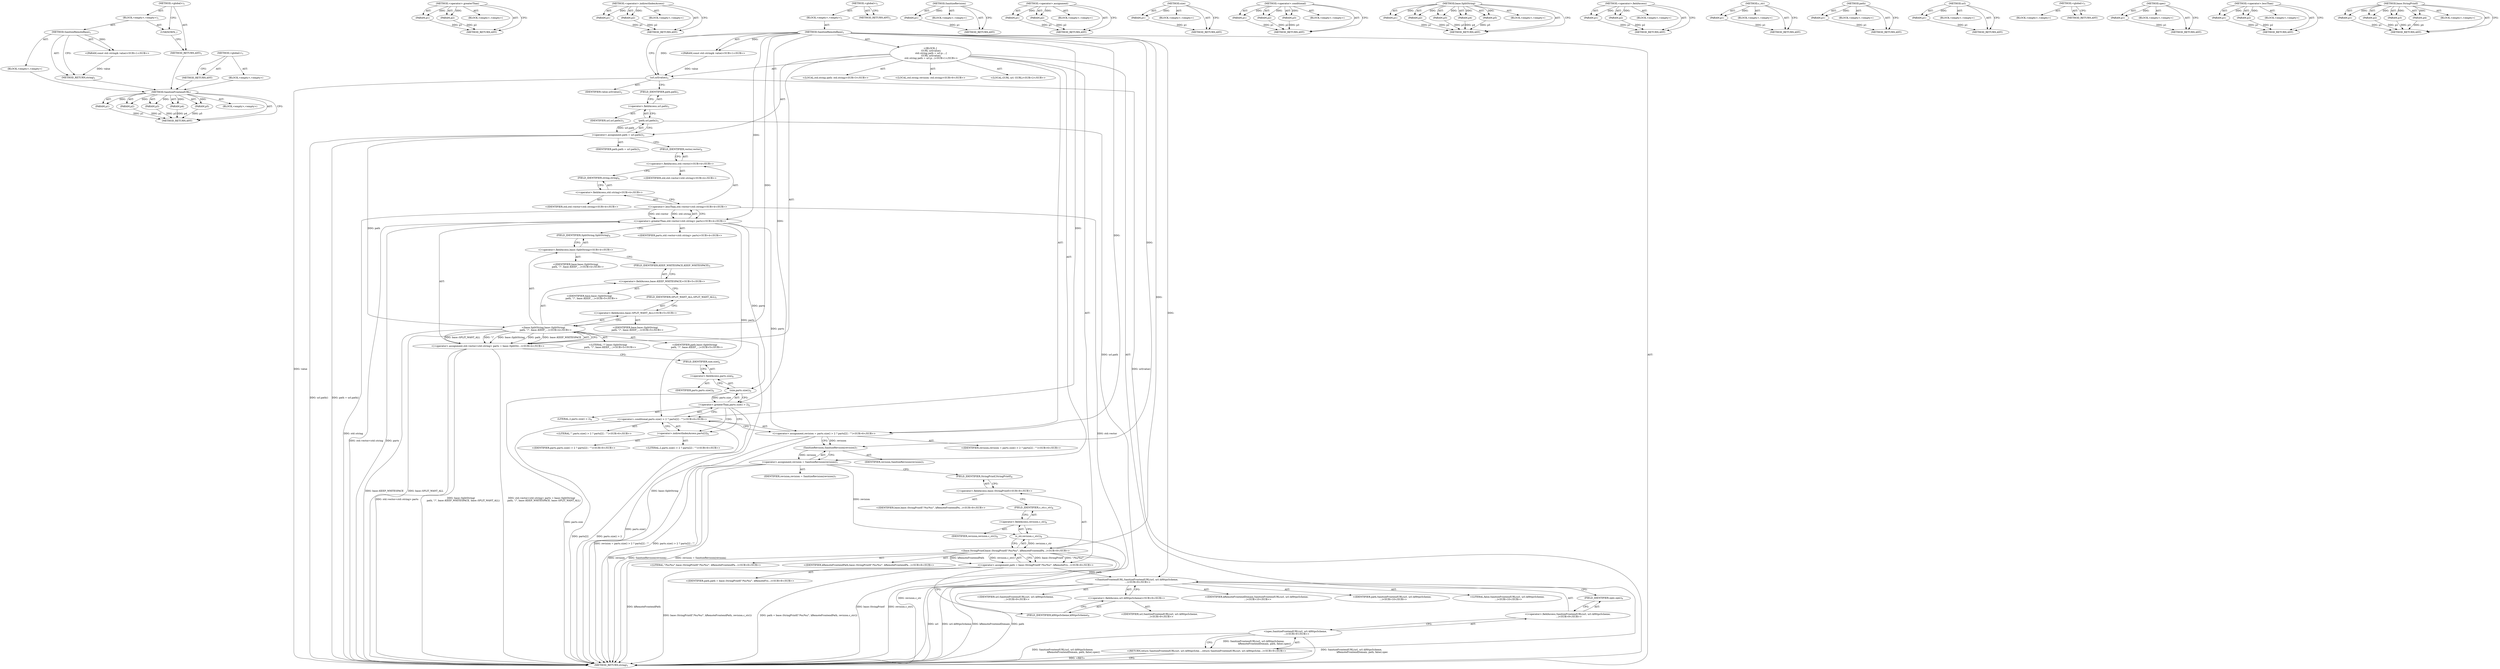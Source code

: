 digraph "&lt;global&gt;" {
vulnerable_186 [label=<(METHOD,SanitizeFrontendURL)>];
vulnerable_187 [label=<(PARAM,p1)>];
vulnerable_188 [label=<(PARAM,p2)>];
vulnerable_189 [label=<(PARAM,p3)>];
vulnerable_190 [label=<(PARAM,p4)>];
vulnerable_191 [label=<(PARAM,p5)>];
vulnerable_192 [label=<(BLOCK,&lt;empty&gt;,&lt;empty&gt;)>];
vulnerable_193 [label=<(METHOD_RETURN,ANY)>];
vulnerable_134 [label=<(METHOD,&lt;operator&gt;.greaterThan)>];
vulnerable_135 [label=<(PARAM,p1)>];
vulnerable_136 [label=<(PARAM,p2)>];
vulnerable_137 [label=<(BLOCK,&lt;empty&gt;,&lt;empty&gt;)>];
vulnerable_138 [label=<(METHOD_RETURN,ANY)>];
vulnerable_162 [label=<(METHOD,&lt;operator&gt;.indirectIndexAccess)>];
vulnerable_163 [label=<(PARAM,p1)>];
vulnerable_164 [label=<(PARAM,p2)>];
vulnerable_165 [label=<(BLOCK,&lt;empty&gt;,&lt;empty&gt;)>];
vulnerable_166 [label=<(METHOD_RETURN,ANY)>];
vulnerable_6 [label=<(METHOD,&lt;global&gt;)<SUB>1</SUB>>];
vulnerable_7 [label=<(BLOCK,&lt;empty&gt;,&lt;empty&gt;)<SUB>1</SUB>>];
vulnerable_8 [label=<(METHOD,SanitizeRemoteBase)<SUB>1</SUB>>];
vulnerable_9 [label="<(PARAM,const std::string&amp; value)<SUB>1</SUB>>"];
vulnerable_10 [label="<(BLOCK,{
  GURL url(value);
  std::string path = url.p...,{
  GURL url(value);
  std::string path = url.p...)<SUB>1</SUB>>"];
vulnerable_11 [label="<(LOCAL,GURL url: GURL)<SUB>2</SUB>>"];
vulnerable_12 [label=<(url,url(value))<SUB>2</SUB>>];
vulnerable_13 [label=<(IDENTIFIER,value,url(value))<SUB>2</SUB>>];
vulnerable_14 [label="<(LOCAL,std.string path: std.string)<SUB>3</SUB>>"];
vulnerable_15 [label=<(&lt;operator&gt;.assignment,path = url.path())<SUB>3</SUB>>];
vulnerable_16 [label=<(IDENTIFIER,path,path = url.path())<SUB>3</SUB>>];
vulnerable_17 [label=<(path,url.path())<SUB>3</SUB>>];
vulnerable_18 [label=<(&lt;operator&gt;.fieldAccess,url.path)<SUB>3</SUB>>];
vulnerable_19 [label=<(IDENTIFIER,url,url.path())<SUB>3</SUB>>];
vulnerable_20 [label=<(FIELD_IDENTIFIER,path,path)<SUB>3</SUB>>];
vulnerable_21 [label="<(&lt;operator&gt;.assignment,std::vector&lt;std::string&gt; parts = base::SplitStr...)<SUB>4</SUB>>"];
vulnerable_22 [label="<(&lt;operator&gt;.greaterThan,std::vector&lt;std::string&gt; parts)<SUB>4</SUB>>"];
vulnerable_23 [label="<(&lt;operator&gt;.lessThan,std::vector&lt;std::string)<SUB>4</SUB>>"];
vulnerable_24 [label="<(&lt;operator&gt;.fieldAccess,std::vector)<SUB>4</SUB>>"];
vulnerable_25 [label="<(IDENTIFIER,std,std::vector&lt;std::string)<SUB>4</SUB>>"];
vulnerable_26 [label=<(FIELD_IDENTIFIER,vector,vector)<SUB>4</SUB>>];
vulnerable_27 [label="<(&lt;operator&gt;.fieldAccess,std::string)<SUB>4</SUB>>"];
vulnerable_28 [label="<(IDENTIFIER,std,std::vector&lt;std::string)<SUB>4</SUB>>"];
vulnerable_29 [label=<(FIELD_IDENTIFIER,string,string)<SUB>4</SUB>>];
vulnerable_30 [label="<(IDENTIFIER,parts,std::vector&lt;std::string&gt; parts)<SUB>4</SUB>>"];
vulnerable_31 [label="<(base.SplitString,base::SplitString(
      path, &quot;/&quot;, base::KEEP_...)<SUB>4</SUB>>"];
vulnerable_32 [label="<(&lt;operator&gt;.fieldAccess,base::SplitString)<SUB>4</SUB>>"];
vulnerable_33 [label="<(IDENTIFIER,base,base::SplitString(
      path, &quot;/&quot;, base::KEEP_...)<SUB>4</SUB>>"];
vulnerable_34 [label=<(FIELD_IDENTIFIER,SplitString,SplitString)<SUB>4</SUB>>];
vulnerable_35 [label="<(IDENTIFIER,path,base::SplitString(
      path, &quot;/&quot;, base::KEEP_...)<SUB>5</SUB>>"];
vulnerable_36 [label="<(LITERAL,&quot;/&quot;,base::SplitString(
      path, &quot;/&quot;, base::KEEP_...)<SUB>5</SUB>>"];
vulnerable_37 [label="<(&lt;operator&gt;.fieldAccess,base::KEEP_WHITESPACE)<SUB>5</SUB>>"];
vulnerable_38 [label="<(IDENTIFIER,base,base::SplitString(
      path, &quot;/&quot;, base::KEEP_...)<SUB>5</SUB>>"];
vulnerable_39 [label=<(FIELD_IDENTIFIER,KEEP_WHITESPACE,KEEP_WHITESPACE)<SUB>5</SUB>>];
vulnerable_40 [label="<(&lt;operator&gt;.fieldAccess,base::SPLIT_WANT_ALL)<SUB>5</SUB>>"];
vulnerable_41 [label="<(IDENTIFIER,base,base::SplitString(
      path, &quot;/&quot;, base::KEEP_...)<SUB>5</SUB>>"];
vulnerable_42 [label=<(FIELD_IDENTIFIER,SPLIT_WANT_ALL,SPLIT_WANT_ALL)<SUB>5</SUB>>];
vulnerable_43 [label="<(LOCAL,std.string revision: std.string)<SUB>6</SUB>>"];
vulnerable_44 [label="<(&lt;operator&gt;.assignment,revision = parts.size() &gt; 2 ? parts[2] : &quot;&quot;)<SUB>6</SUB>>"];
vulnerable_45 [label="<(IDENTIFIER,revision,revision = parts.size() &gt; 2 ? parts[2] : &quot;&quot;)<SUB>6</SUB>>"];
vulnerable_46 [label="<(&lt;operator&gt;.conditional,parts.size() &gt; 2 ? parts[2] : &quot;&quot;)<SUB>6</SUB>>"];
vulnerable_47 [label=<(&lt;operator&gt;.greaterThan,parts.size() &gt; 2)<SUB>6</SUB>>];
vulnerable_48 [label=<(size,parts.size())<SUB>6</SUB>>];
vulnerable_49 [label=<(&lt;operator&gt;.fieldAccess,parts.size)<SUB>6</SUB>>];
vulnerable_50 [label=<(IDENTIFIER,parts,parts.size())<SUB>6</SUB>>];
vulnerable_51 [label=<(FIELD_IDENTIFIER,size,size)<SUB>6</SUB>>];
vulnerable_52 [label=<(LITERAL,2,parts.size() &gt; 2)<SUB>6</SUB>>];
vulnerable_53 [label=<(&lt;operator&gt;.indirectIndexAccess,parts[2])<SUB>6</SUB>>];
vulnerable_54 [label="<(IDENTIFIER,parts,parts.size() &gt; 2 ? parts[2] : &quot;&quot;)<SUB>6</SUB>>"];
vulnerable_55 [label="<(LITERAL,2,parts.size() &gt; 2 ? parts[2] : &quot;&quot;)<SUB>6</SUB>>"];
vulnerable_56 [label="<(LITERAL,&quot;&quot;,parts.size() &gt; 2 ? parts[2] : &quot;&quot;)<SUB>6</SUB>>"];
vulnerable_57 [label=<(&lt;operator&gt;.assignment,revision = SanitizeRevision(revision))<SUB>7</SUB>>];
vulnerable_58 [label=<(IDENTIFIER,revision,revision = SanitizeRevision(revision))<SUB>7</SUB>>];
vulnerable_59 [label=<(SanitizeRevision,SanitizeRevision(revision))<SUB>7</SUB>>];
vulnerable_60 [label=<(IDENTIFIER,revision,SanitizeRevision(revision))<SUB>7</SUB>>];
vulnerable_61 [label="<(&lt;operator&gt;.assignment,path = base::StringPrintf(&quot;/%s/%s/&quot;, kRemoteFro...)<SUB>8</SUB>>"];
vulnerable_62 [label="<(IDENTIFIER,path,path = base::StringPrintf(&quot;/%s/%s/&quot;, kRemoteFro...)<SUB>8</SUB>>"];
vulnerable_63 [label="<(base.StringPrintf,base::StringPrintf(&quot;/%s/%s/&quot;, kRemoteFrontendPa...)<SUB>8</SUB>>"];
vulnerable_64 [label="<(&lt;operator&gt;.fieldAccess,base::StringPrintf)<SUB>8</SUB>>"];
vulnerable_65 [label="<(IDENTIFIER,base,base::StringPrintf(&quot;/%s/%s/&quot;, kRemoteFrontendPa...)<SUB>8</SUB>>"];
vulnerable_66 [label=<(FIELD_IDENTIFIER,StringPrintf,StringPrintf)<SUB>8</SUB>>];
vulnerable_67 [label="<(LITERAL,&quot;/%s/%s/&quot;,base::StringPrintf(&quot;/%s/%s/&quot;, kRemoteFrontendPa...)<SUB>8</SUB>>"];
vulnerable_68 [label="<(IDENTIFIER,kRemoteFrontendPath,base::StringPrintf(&quot;/%s/%s/&quot;, kRemoteFrontendPa...)<SUB>8</SUB>>"];
vulnerable_69 [label=<(c_str,revision.c_str())<SUB>8</SUB>>];
vulnerable_70 [label=<(&lt;operator&gt;.fieldAccess,revision.c_str)<SUB>8</SUB>>];
vulnerable_71 [label=<(IDENTIFIER,revision,revision.c_str())<SUB>8</SUB>>];
vulnerable_72 [label=<(FIELD_IDENTIFIER,c_str,c_str)<SUB>8</SUB>>];
vulnerable_73 [label="<(RETURN,return SanitizeFrontendURL(url, url::kHttpsSche...,return SanitizeFrontendURL(url, url::kHttpsSche...)<SUB>9</SUB>>"];
vulnerable_74 [label="<(spec,SanitizeFrontendURL(url, url::kHttpsScheme,
   ...)<SUB>9</SUB>>"];
vulnerable_75 [label="<(&lt;operator&gt;.fieldAccess,SanitizeFrontendURL(url, url::kHttpsScheme,
   ...)<SUB>9</SUB>>"];
vulnerable_76 [label="<(SanitizeFrontendURL,SanitizeFrontendURL(url, url::kHttpsScheme,
   ...)<SUB>9</SUB>>"];
vulnerable_77 [label="<(IDENTIFIER,url,SanitizeFrontendURL(url, url::kHttpsScheme,
   ...)<SUB>9</SUB>>"];
vulnerable_78 [label="<(&lt;operator&gt;.fieldAccess,url::kHttpsScheme)<SUB>9</SUB>>"];
vulnerable_79 [label="<(IDENTIFIER,url,SanitizeFrontendURL(url, url::kHttpsScheme,
   ...)<SUB>9</SUB>>"];
vulnerable_80 [label=<(FIELD_IDENTIFIER,kHttpsScheme,kHttpsScheme)<SUB>9</SUB>>];
vulnerable_81 [label="<(IDENTIFIER,kRemoteFrontendDomain,SanitizeFrontendURL(url, url::kHttpsScheme,
   ...)<SUB>10</SUB>>"];
vulnerable_82 [label="<(IDENTIFIER,path,SanitizeFrontendURL(url, url::kHttpsScheme,
   ...)<SUB>10</SUB>>"];
vulnerable_83 [label="<(LITERAL,false,SanitizeFrontendURL(url, url::kHttpsScheme,
   ...)<SUB>10</SUB>>"];
vulnerable_84 [label=<(FIELD_IDENTIFIER,spec,spec)<SUB>9</SUB>>];
vulnerable_85 [label=<(METHOD_RETURN,string)<SUB>1</SUB>>];
vulnerable_87 [label=<(METHOD_RETURN,ANY)<SUB>1</SUB>>];
vulnerable_167 [label=<(METHOD,SanitizeRevision)>];
vulnerable_168 [label=<(PARAM,p1)>];
vulnerable_169 [label=<(BLOCK,&lt;empty&gt;,&lt;empty&gt;)>];
vulnerable_170 [label=<(METHOD_RETURN,ANY)>];
vulnerable_120 [label=<(METHOD,&lt;operator&gt;.assignment)>];
vulnerable_121 [label=<(PARAM,p1)>];
vulnerable_122 [label=<(PARAM,p2)>];
vulnerable_123 [label=<(BLOCK,&lt;empty&gt;,&lt;empty&gt;)>];
vulnerable_124 [label=<(METHOD_RETURN,ANY)>];
vulnerable_158 [label=<(METHOD,size)>];
vulnerable_159 [label=<(PARAM,p1)>];
vulnerable_160 [label=<(BLOCK,&lt;empty&gt;,&lt;empty&gt;)>];
vulnerable_161 [label=<(METHOD_RETURN,ANY)>];
vulnerable_152 [label=<(METHOD,&lt;operator&gt;.conditional)>];
vulnerable_153 [label=<(PARAM,p1)>];
vulnerable_154 [label=<(PARAM,p2)>];
vulnerable_155 [label=<(PARAM,p3)>];
vulnerable_156 [label=<(BLOCK,&lt;empty&gt;,&lt;empty&gt;)>];
vulnerable_157 [label=<(METHOD_RETURN,ANY)>];
vulnerable_144 [label=<(METHOD,base.SplitString)>];
vulnerable_145 [label=<(PARAM,p1)>];
vulnerable_146 [label=<(PARAM,p2)>];
vulnerable_147 [label=<(PARAM,p3)>];
vulnerable_148 [label=<(PARAM,p4)>];
vulnerable_149 [label=<(PARAM,p5)>];
vulnerable_150 [label=<(BLOCK,&lt;empty&gt;,&lt;empty&gt;)>];
vulnerable_151 [label=<(METHOD_RETURN,ANY)>];
vulnerable_129 [label=<(METHOD,&lt;operator&gt;.fieldAccess)>];
vulnerable_130 [label=<(PARAM,p1)>];
vulnerable_131 [label=<(PARAM,p2)>];
vulnerable_132 [label=<(BLOCK,&lt;empty&gt;,&lt;empty&gt;)>];
vulnerable_133 [label=<(METHOD_RETURN,ANY)>];
vulnerable_178 [label=<(METHOD,c_str)>];
vulnerable_179 [label=<(PARAM,p1)>];
vulnerable_180 [label=<(BLOCK,&lt;empty&gt;,&lt;empty&gt;)>];
vulnerable_181 [label=<(METHOD_RETURN,ANY)>];
vulnerable_125 [label=<(METHOD,path)>];
vulnerable_126 [label=<(PARAM,p1)>];
vulnerable_127 [label=<(BLOCK,&lt;empty&gt;,&lt;empty&gt;)>];
vulnerable_128 [label=<(METHOD_RETURN,ANY)>];
vulnerable_116 [label=<(METHOD,url)>];
vulnerable_117 [label=<(PARAM,p1)>];
vulnerable_118 [label=<(BLOCK,&lt;empty&gt;,&lt;empty&gt;)>];
vulnerable_119 [label=<(METHOD_RETURN,ANY)>];
vulnerable_110 [label=<(METHOD,&lt;global&gt;)<SUB>1</SUB>>];
vulnerable_111 [label=<(BLOCK,&lt;empty&gt;,&lt;empty&gt;)>];
vulnerable_112 [label=<(METHOD_RETURN,ANY)>];
vulnerable_182 [label=<(METHOD,spec)>];
vulnerable_183 [label=<(PARAM,p1)>];
vulnerable_184 [label=<(BLOCK,&lt;empty&gt;,&lt;empty&gt;)>];
vulnerable_185 [label=<(METHOD_RETURN,ANY)>];
vulnerable_139 [label=<(METHOD,&lt;operator&gt;.lessThan)>];
vulnerable_140 [label=<(PARAM,p1)>];
vulnerable_141 [label=<(PARAM,p2)>];
vulnerable_142 [label=<(BLOCK,&lt;empty&gt;,&lt;empty&gt;)>];
vulnerable_143 [label=<(METHOD_RETURN,ANY)>];
vulnerable_171 [label=<(METHOD,base.StringPrintf)>];
vulnerable_172 [label=<(PARAM,p1)>];
vulnerable_173 [label=<(PARAM,p2)>];
vulnerable_174 [label=<(PARAM,p3)>];
vulnerable_175 [label=<(PARAM,p4)>];
vulnerable_176 [label=<(BLOCK,&lt;empty&gt;,&lt;empty&gt;)>];
vulnerable_177 [label=<(METHOD_RETURN,ANY)>];
fixed_6 [label=<(METHOD,&lt;global&gt;)<SUB>1</SUB>>];
fixed_7 [label=<(BLOCK,&lt;empty&gt;,&lt;empty&gt;)<SUB>1</SUB>>];
fixed_8 [label=<(METHOD,SanitizeRemoteBase)<SUB>1</SUB>>];
fixed_9 [label="<(PARAM,const std::string&amp; value)<SUB>1</SUB>>"];
fixed_10 [label=<(BLOCK,&lt;empty&gt;,&lt;empty&gt;)>];
fixed_11 [label=<(METHOD_RETURN,string)<SUB>1</SUB>>];
fixed_13 [label=<(UNKNOWN,,)>];
fixed_14 [label=<(METHOD_RETURN,ANY)<SUB>1</SUB>>];
fixed_25 [label=<(METHOD,&lt;global&gt;)<SUB>1</SUB>>];
fixed_26 [label=<(BLOCK,&lt;empty&gt;,&lt;empty&gt;)>];
fixed_27 [label=<(METHOD_RETURN,ANY)>];
vulnerable_186 -> vulnerable_187  [key=0, label="AST: "];
vulnerable_186 -> vulnerable_187  [key=1, label="DDG: "];
vulnerable_186 -> vulnerable_192  [key=0, label="AST: "];
vulnerable_186 -> vulnerable_188  [key=0, label="AST: "];
vulnerable_186 -> vulnerable_188  [key=1, label="DDG: "];
vulnerable_186 -> vulnerable_193  [key=0, label="AST: "];
vulnerable_186 -> vulnerable_193  [key=1, label="CFG: "];
vulnerable_186 -> vulnerable_189  [key=0, label="AST: "];
vulnerable_186 -> vulnerable_189  [key=1, label="DDG: "];
vulnerable_186 -> vulnerable_190  [key=0, label="AST: "];
vulnerable_186 -> vulnerable_190  [key=1, label="DDG: "];
vulnerable_186 -> vulnerable_191  [key=0, label="AST: "];
vulnerable_186 -> vulnerable_191  [key=1, label="DDG: "];
vulnerable_187 -> vulnerable_193  [key=0, label="DDG: p1"];
vulnerable_188 -> vulnerable_193  [key=0, label="DDG: p2"];
vulnerable_189 -> vulnerable_193  [key=0, label="DDG: p3"];
vulnerable_190 -> vulnerable_193  [key=0, label="DDG: p4"];
vulnerable_191 -> vulnerable_193  [key=0, label="DDG: p5"];
vulnerable_134 -> vulnerable_135  [key=0, label="AST: "];
vulnerable_134 -> vulnerable_135  [key=1, label="DDG: "];
vulnerable_134 -> vulnerable_137  [key=0, label="AST: "];
vulnerable_134 -> vulnerable_136  [key=0, label="AST: "];
vulnerable_134 -> vulnerable_136  [key=1, label="DDG: "];
vulnerable_134 -> vulnerable_138  [key=0, label="AST: "];
vulnerable_134 -> vulnerable_138  [key=1, label="CFG: "];
vulnerable_135 -> vulnerable_138  [key=0, label="DDG: p1"];
vulnerable_136 -> vulnerable_138  [key=0, label="DDG: p2"];
vulnerable_162 -> vulnerable_163  [key=0, label="AST: "];
vulnerable_162 -> vulnerable_163  [key=1, label="DDG: "];
vulnerable_162 -> vulnerable_165  [key=0, label="AST: "];
vulnerable_162 -> vulnerable_164  [key=0, label="AST: "];
vulnerable_162 -> vulnerable_164  [key=1, label="DDG: "];
vulnerable_162 -> vulnerable_166  [key=0, label="AST: "];
vulnerable_162 -> vulnerable_166  [key=1, label="CFG: "];
vulnerable_163 -> vulnerable_166  [key=0, label="DDG: p1"];
vulnerable_164 -> vulnerable_166  [key=0, label="DDG: p2"];
vulnerable_6 -> vulnerable_7  [key=0, label="AST: "];
vulnerable_6 -> vulnerable_87  [key=0, label="AST: "];
vulnerable_6 -> vulnerable_87  [key=1, label="CFG: "];
vulnerable_7 -> vulnerable_8  [key=0, label="AST: "];
vulnerable_8 -> vulnerable_9  [key=0, label="AST: "];
vulnerable_8 -> vulnerable_9  [key=1, label="DDG: "];
vulnerable_8 -> vulnerable_10  [key=0, label="AST: "];
vulnerable_8 -> vulnerable_85  [key=0, label="AST: "];
vulnerable_8 -> vulnerable_12  [key=0, label="CFG: "];
vulnerable_8 -> vulnerable_12  [key=1, label="DDG: "];
vulnerable_8 -> vulnerable_44  [key=0, label="DDG: "];
vulnerable_8 -> vulnerable_22  [key=0, label="DDG: "];
vulnerable_8 -> vulnerable_31  [key=0, label="DDG: "];
vulnerable_8 -> vulnerable_46  [key=0, label="DDG: "];
vulnerable_8 -> vulnerable_59  [key=0, label="DDG: "];
vulnerable_8 -> vulnerable_63  [key=0, label="DDG: "];
vulnerable_8 -> vulnerable_47  [key=0, label="DDG: "];
vulnerable_8 -> vulnerable_76  [key=0, label="DDG: "];
vulnerable_9 -> vulnerable_12  [key=0, label="DDG: value"];
vulnerable_10 -> vulnerable_11  [key=0, label="AST: "];
vulnerable_10 -> vulnerable_12  [key=0, label="AST: "];
vulnerable_10 -> vulnerable_14  [key=0, label="AST: "];
vulnerable_10 -> vulnerable_15  [key=0, label="AST: "];
vulnerable_10 -> vulnerable_21  [key=0, label="AST: "];
vulnerable_10 -> vulnerable_43  [key=0, label="AST: "];
vulnerable_10 -> vulnerable_44  [key=0, label="AST: "];
vulnerable_10 -> vulnerable_57  [key=0, label="AST: "];
vulnerable_10 -> vulnerable_61  [key=0, label="AST: "];
vulnerable_10 -> vulnerable_73  [key=0, label="AST: "];
vulnerable_12 -> vulnerable_13  [key=0, label="AST: "];
vulnerable_12 -> vulnerable_20  [key=0, label="CFG: "];
vulnerable_12 -> vulnerable_85  [key=0, label="DDG: value"];
vulnerable_12 -> vulnerable_85  [key=1, label="DDG: url(value)"];
vulnerable_15 -> vulnerable_16  [key=0, label="AST: "];
vulnerable_15 -> vulnerable_17  [key=0, label="AST: "];
vulnerable_15 -> vulnerable_26  [key=0, label="CFG: "];
vulnerable_15 -> vulnerable_85  [key=0, label="DDG: url.path()"];
vulnerable_15 -> vulnerable_85  [key=1, label="DDG: path = url.path()"];
vulnerable_15 -> vulnerable_31  [key=0, label="DDG: path"];
vulnerable_17 -> vulnerable_18  [key=0, label="AST: "];
vulnerable_17 -> vulnerable_15  [key=0, label="CFG: "];
vulnerable_17 -> vulnerable_15  [key=1, label="DDG: url.path"];
vulnerable_17 -> vulnerable_76  [key=0, label="DDG: url.path"];
vulnerable_18 -> vulnerable_19  [key=0, label="AST: "];
vulnerable_18 -> vulnerable_20  [key=0, label="AST: "];
vulnerable_18 -> vulnerable_17  [key=0, label="CFG: "];
vulnerable_20 -> vulnerable_18  [key=0, label="CFG: "];
vulnerable_21 -> vulnerable_22  [key=0, label="AST: "];
vulnerable_21 -> vulnerable_31  [key=0, label="AST: "];
vulnerable_21 -> vulnerable_51  [key=0, label="CFG: "];
vulnerable_21 -> vulnerable_85  [key=0, label="DDG: std::vector&lt;std::string&gt; parts"];
vulnerable_21 -> vulnerable_85  [key=1, label="DDG: base::SplitString(
      path, &quot;/&quot;, base::KEEP_WHITESPACE, base::SPLIT_WANT_ALL)"];
vulnerable_21 -> vulnerable_85  [key=2, label="DDG: std::vector&lt;std::string&gt; parts = base::SplitString(
      path, &quot;/&quot;, base::KEEP_WHITESPACE, base::SPLIT_WANT_ALL)"];
vulnerable_22 -> vulnerable_23  [key=0, label="AST: "];
vulnerable_22 -> vulnerable_30  [key=0, label="AST: "];
vulnerable_22 -> vulnerable_34  [key=0, label="CFG: "];
vulnerable_22 -> vulnerable_85  [key=0, label="DDG: std::vector&lt;std::string"];
vulnerable_22 -> vulnerable_85  [key=1, label="DDG: parts"];
vulnerable_22 -> vulnerable_44  [key=0, label="DDG: parts"];
vulnerable_22 -> vulnerable_46  [key=0, label="DDG: parts"];
vulnerable_22 -> vulnerable_48  [key=0, label="DDG: parts"];
vulnerable_23 -> vulnerable_24  [key=0, label="AST: "];
vulnerable_23 -> vulnerable_27  [key=0, label="AST: "];
vulnerable_23 -> vulnerable_22  [key=0, label="CFG: "];
vulnerable_23 -> vulnerable_22  [key=1, label="DDG: std::vector"];
vulnerable_23 -> vulnerable_22  [key=2, label="DDG: std::string"];
vulnerable_23 -> vulnerable_85  [key=0, label="DDG: std::vector"];
vulnerable_23 -> vulnerable_85  [key=1, label="DDG: std::string"];
vulnerable_24 -> vulnerable_25  [key=0, label="AST: "];
vulnerable_24 -> vulnerable_26  [key=0, label="AST: "];
vulnerable_24 -> vulnerable_29  [key=0, label="CFG: "];
vulnerable_26 -> vulnerable_24  [key=0, label="CFG: "];
vulnerable_27 -> vulnerable_28  [key=0, label="AST: "];
vulnerable_27 -> vulnerable_29  [key=0, label="AST: "];
vulnerable_27 -> vulnerable_23  [key=0, label="CFG: "];
vulnerable_29 -> vulnerable_27  [key=0, label="CFG: "];
vulnerable_31 -> vulnerable_32  [key=0, label="AST: "];
vulnerable_31 -> vulnerable_35  [key=0, label="AST: "];
vulnerable_31 -> vulnerable_36  [key=0, label="AST: "];
vulnerable_31 -> vulnerable_37  [key=0, label="AST: "];
vulnerable_31 -> vulnerable_40  [key=0, label="AST: "];
vulnerable_31 -> vulnerable_21  [key=0, label="CFG: "];
vulnerable_31 -> vulnerable_21  [key=1, label="DDG: base::SPLIT_WANT_ALL"];
vulnerable_31 -> vulnerable_21  [key=2, label="DDG: &quot;/&quot;"];
vulnerable_31 -> vulnerable_21  [key=3, label="DDG: base::SplitString"];
vulnerable_31 -> vulnerable_21  [key=4, label="DDG: base::KEEP_WHITESPACE"];
vulnerable_31 -> vulnerable_21  [key=5, label="DDG: path"];
vulnerable_31 -> vulnerable_85  [key=0, label="DDG: base::SplitString"];
vulnerable_31 -> vulnerable_85  [key=1, label="DDG: base::KEEP_WHITESPACE"];
vulnerable_31 -> vulnerable_85  [key=2, label="DDG: base::SPLIT_WANT_ALL"];
vulnerable_32 -> vulnerable_33  [key=0, label="AST: "];
vulnerable_32 -> vulnerable_34  [key=0, label="AST: "];
vulnerable_32 -> vulnerable_39  [key=0, label="CFG: "];
vulnerable_34 -> vulnerable_32  [key=0, label="CFG: "];
vulnerable_37 -> vulnerable_38  [key=0, label="AST: "];
vulnerable_37 -> vulnerable_39  [key=0, label="AST: "];
vulnerable_37 -> vulnerable_42  [key=0, label="CFG: "];
vulnerable_39 -> vulnerable_37  [key=0, label="CFG: "];
vulnerable_40 -> vulnerable_41  [key=0, label="AST: "];
vulnerable_40 -> vulnerable_42  [key=0, label="AST: "];
vulnerable_40 -> vulnerable_31  [key=0, label="CFG: "];
vulnerable_42 -> vulnerable_40  [key=0, label="CFG: "];
vulnerable_44 -> vulnerable_45  [key=0, label="AST: "];
vulnerable_44 -> vulnerable_46  [key=0, label="AST: "];
vulnerable_44 -> vulnerable_59  [key=0, label="CFG: "];
vulnerable_44 -> vulnerable_59  [key=1, label="DDG: revision"];
vulnerable_44 -> vulnerable_85  [key=0, label="DDG: parts.size() &gt; 2 ? parts[2] : &quot;&quot;"];
vulnerable_44 -> vulnerable_85  [key=1, label="DDG: revision = parts.size() &gt; 2 ? parts[2] : &quot;&quot;"];
vulnerable_46 -> vulnerable_47  [key=0, label="AST: "];
vulnerable_46 -> vulnerable_53  [key=0, label="AST: "];
vulnerable_46 -> vulnerable_56  [key=0, label="AST: "];
vulnerable_46 -> vulnerable_44  [key=0, label="CFG: "];
vulnerable_46 -> vulnerable_85  [key=0, label="DDG: parts.size() &gt; 2"];
vulnerable_46 -> vulnerable_85  [key=1, label="DDG: parts[2]"];
vulnerable_47 -> vulnerable_48  [key=0, label="AST: "];
vulnerable_47 -> vulnerable_52  [key=0, label="AST: "];
vulnerable_47 -> vulnerable_53  [key=0, label="CFG: "];
vulnerable_47 -> vulnerable_53  [key=1, label="CDG: "];
vulnerable_47 -> vulnerable_46  [key=0, label="CFG: "];
vulnerable_47 -> vulnerable_85  [key=0, label="DDG: parts.size()"];
vulnerable_48 -> vulnerable_49  [key=0, label="AST: "];
vulnerable_48 -> vulnerable_47  [key=0, label="CFG: "];
vulnerable_48 -> vulnerable_47  [key=1, label="DDG: parts.size"];
vulnerable_48 -> vulnerable_85  [key=0, label="DDG: parts.size"];
vulnerable_49 -> vulnerable_50  [key=0, label="AST: "];
vulnerable_49 -> vulnerable_51  [key=0, label="AST: "];
vulnerable_49 -> vulnerable_48  [key=0, label="CFG: "];
vulnerable_51 -> vulnerable_49  [key=0, label="CFG: "];
vulnerable_53 -> vulnerable_54  [key=0, label="AST: "];
vulnerable_53 -> vulnerable_55  [key=0, label="AST: "];
vulnerable_53 -> vulnerable_46  [key=0, label="CFG: "];
vulnerable_57 -> vulnerable_58  [key=0, label="AST: "];
vulnerable_57 -> vulnerable_59  [key=0, label="AST: "];
vulnerable_57 -> vulnerable_66  [key=0, label="CFG: "];
vulnerable_57 -> vulnerable_85  [key=0, label="DDG: revision"];
vulnerable_57 -> vulnerable_85  [key=1, label="DDG: SanitizeRevision(revision)"];
vulnerable_57 -> vulnerable_85  [key=2, label="DDG: revision = SanitizeRevision(revision)"];
vulnerable_57 -> vulnerable_69  [key=0, label="DDG: revision"];
vulnerable_59 -> vulnerable_60  [key=0, label="AST: "];
vulnerable_59 -> vulnerable_57  [key=0, label="CFG: "];
vulnerable_59 -> vulnerable_57  [key=1, label="DDG: revision"];
vulnerable_61 -> vulnerable_62  [key=0, label="AST: "];
vulnerable_61 -> vulnerable_63  [key=0, label="AST: "];
vulnerable_61 -> vulnerable_80  [key=0, label="CFG: "];
vulnerable_61 -> vulnerable_85  [key=0, label="DDG: base::StringPrintf(&quot;/%s/%s/&quot;, kRemoteFrontendPath, revision.c_str())"];
vulnerable_61 -> vulnerable_85  [key=1, label="DDG: path = base::StringPrintf(&quot;/%s/%s/&quot;, kRemoteFrontendPath, revision.c_str())"];
vulnerable_61 -> vulnerable_76  [key=0, label="DDG: path"];
vulnerable_63 -> vulnerable_64  [key=0, label="AST: "];
vulnerable_63 -> vulnerable_67  [key=0, label="AST: "];
vulnerable_63 -> vulnerable_68  [key=0, label="AST: "];
vulnerable_63 -> vulnerable_69  [key=0, label="AST: "];
vulnerable_63 -> vulnerable_61  [key=0, label="CFG: "];
vulnerable_63 -> vulnerable_61  [key=1, label="DDG: base::StringPrintf"];
vulnerable_63 -> vulnerable_61  [key=2, label="DDG: &quot;/%s/%s/&quot;"];
vulnerable_63 -> vulnerable_61  [key=3, label="DDG: kRemoteFrontendPath"];
vulnerable_63 -> vulnerable_61  [key=4, label="DDG: revision.c_str()"];
vulnerable_63 -> vulnerable_85  [key=0, label="DDG: base::StringPrintf"];
vulnerable_63 -> vulnerable_85  [key=1, label="DDG: revision.c_str()"];
vulnerable_63 -> vulnerable_85  [key=2, label="DDG: kRemoteFrontendPath"];
vulnerable_64 -> vulnerable_65  [key=0, label="AST: "];
vulnerable_64 -> vulnerable_66  [key=0, label="AST: "];
vulnerable_64 -> vulnerable_72  [key=0, label="CFG: "];
vulnerable_66 -> vulnerable_64  [key=0, label="CFG: "];
vulnerable_69 -> vulnerable_70  [key=0, label="AST: "];
vulnerable_69 -> vulnerable_63  [key=0, label="CFG: "];
vulnerable_69 -> vulnerable_63  [key=1, label="DDG: revision.c_str"];
vulnerable_69 -> vulnerable_85  [key=0, label="DDG: revision.c_str"];
vulnerable_70 -> vulnerable_71  [key=0, label="AST: "];
vulnerable_70 -> vulnerable_72  [key=0, label="AST: "];
vulnerable_70 -> vulnerable_69  [key=0, label="CFG: "];
vulnerable_72 -> vulnerable_70  [key=0, label="CFG: "];
vulnerable_73 -> vulnerable_74  [key=0, label="AST: "];
vulnerable_73 -> vulnerable_85  [key=0, label="CFG: "];
vulnerable_73 -> vulnerable_85  [key=1, label="DDG: &lt;RET&gt;"];
vulnerable_74 -> vulnerable_75  [key=0, label="AST: "];
vulnerable_74 -> vulnerable_73  [key=0, label="CFG: "];
vulnerable_74 -> vulnerable_73  [key=1, label="DDG: SanitizeFrontendURL(url, url::kHttpsScheme,
                             kRemoteFrontendDomain, path, false).spec()"];
vulnerable_74 -> vulnerable_85  [key=0, label="DDG: SanitizeFrontendURL(url, url::kHttpsScheme,
                             kRemoteFrontendDomain, path, false).spec"];
vulnerable_74 -> vulnerable_85  [key=1, label="DDG: SanitizeFrontendURL(url, url::kHttpsScheme,
                             kRemoteFrontendDomain, path, false).spec()"];
vulnerable_75 -> vulnerable_76  [key=0, label="AST: "];
vulnerable_75 -> vulnerable_84  [key=0, label="AST: "];
vulnerable_75 -> vulnerable_74  [key=0, label="CFG: "];
vulnerable_76 -> vulnerable_77  [key=0, label="AST: "];
vulnerable_76 -> vulnerable_78  [key=0, label="AST: "];
vulnerable_76 -> vulnerable_81  [key=0, label="AST: "];
vulnerable_76 -> vulnerable_82  [key=0, label="AST: "];
vulnerable_76 -> vulnerable_83  [key=0, label="AST: "];
vulnerable_76 -> vulnerable_84  [key=0, label="CFG: "];
vulnerable_76 -> vulnerable_85  [key=0, label="DDG: url"];
vulnerable_76 -> vulnerable_85  [key=1, label="DDG: url::kHttpsScheme"];
vulnerable_76 -> vulnerable_85  [key=2, label="DDG: kRemoteFrontendDomain"];
vulnerable_76 -> vulnerable_85  [key=3, label="DDG: path"];
vulnerable_78 -> vulnerable_79  [key=0, label="AST: "];
vulnerable_78 -> vulnerable_80  [key=0, label="AST: "];
vulnerable_78 -> vulnerable_76  [key=0, label="CFG: "];
vulnerable_80 -> vulnerable_78  [key=0, label="CFG: "];
vulnerable_84 -> vulnerable_75  [key=0, label="CFG: "];
vulnerable_167 -> vulnerable_168  [key=0, label="AST: "];
vulnerable_167 -> vulnerable_168  [key=1, label="DDG: "];
vulnerable_167 -> vulnerable_169  [key=0, label="AST: "];
vulnerable_167 -> vulnerable_170  [key=0, label="AST: "];
vulnerable_167 -> vulnerable_170  [key=1, label="CFG: "];
vulnerable_168 -> vulnerable_170  [key=0, label="DDG: p1"];
vulnerable_120 -> vulnerable_121  [key=0, label="AST: "];
vulnerable_120 -> vulnerable_121  [key=1, label="DDG: "];
vulnerable_120 -> vulnerable_123  [key=0, label="AST: "];
vulnerable_120 -> vulnerable_122  [key=0, label="AST: "];
vulnerable_120 -> vulnerable_122  [key=1, label="DDG: "];
vulnerable_120 -> vulnerable_124  [key=0, label="AST: "];
vulnerable_120 -> vulnerable_124  [key=1, label="CFG: "];
vulnerable_121 -> vulnerable_124  [key=0, label="DDG: p1"];
vulnerable_122 -> vulnerable_124  [key=0, label="DDG: p2"];
vulnerable_158 -> vulnerable_159  [key=0, label="AST: "];
vulnerable_158 -> vulnerable_159  [key=1, label="DDG: "];
vulnerable_158 -> vulnerable_160  [key=0, label="AST: "];
vulnerable_158 -> vulnerable_161  [key=0, label="AST: "];
vulnerable_158 -> vulnerable_161  [key=1, label="CFG: "];
vulnerable_159 -> vulnerable_161  [key=0, label="DDG: p1"];
vulnerable_152 -> vulnerable_153  [key=0, label="AST: "];
vulnerable_152 -> vulnerable_153  [key=1, label="DDG: "];
vulnerable_152 -> vulnerable_156  [key=0, label="AST: "];
vulnerable_152 -> vulnerable_154  [key=0, label="AST: "];
vulnerable_152 -> vulnerable_154  [key=1, label="DDG: "];
vulnerable_152 -> vulnerable_157  [key=0, label="AST: "];
vulnerable_152 -> vulnerable_157  [key=1, label="CFG: "];
vulnerable_152 -> vulnerable_155  [key=0, label="AST: "];
vulnerable_152 -> vulnerable_155  [key=1, label="DDG: "];
vulnerable_153 -> vulnerable_157  [key=0, label="DDG: p1"];
vulnerable_154 -> vulnerable_157  [key=0, label="DDG: p2"];
vulnerable_155 -> vulnerable_157  [key=0, label="DDG: p3"];
vulnerable_144 -> vulnerable_145  [key=0, label="AST: "];
vulnerable_144 -> vulnerable_145  [key=1, label="DDG: "];
vulnerable_144 -> vulnerable_150  [key=0, label="AST: "];
vulnerable_144 -> vulnerable_146  [key=0, label="AST: "];
vulnerable_144 -> vulnerable_146  [key=1, label="DDG: "];
vulnerable_144 -> vulnerable_151  [key=0, label="AST: "];
vulnerable_144 -> vulnerable_151  [key=1, label="CFG: "];
vulnerable_144 -> vulnerable_147  [key=0, label="AST: "];
vulnerable_144 -> vulnerable_147  [key=1, label="DDG: "];
vulnerable_144 -> vulnerable_148  [key=0, label="AST: "];
vulnerable_144 -> vulnerable_148  [key=1, label="DDG: "];
vulnerable_144 -> vulnerable_149  [key=0, label="AST: "];
vulnerable_144 -> vulnerable_149  [key=1, label="DDG: "];
vulnerable_145 -> vulnerable_151  [key=0, label="DDG: p1"];
vulnerable_146 -> vulnerable_151  [key=0, label="DDG: p2"];
vulnerable_147 -> vulnerable_151  [key=0, label="DDG: p3"];
vulnerable_148 -> vulnerable_151  [key=0, label="DDG: p4"];
vulnerable_149 -> vulnerable_151  [key=0, label="DDG: p5"];
vulnerable_129 -> vulnerable_130  [key=0, label="AST: "];
vulnerable_129 -> vulnerable_130  [key=1, label="DDG: "];
vulnerable_129 -> vulnerable_132  [key=0, label="AST: "];
vulnerable_129 -> vulnerable_131  [key=0, label="AST: "];
vulnerable_129 -> vulnerable_131  [key=1, label="DDG: "];
vulnerable_129 -> vulnerable_133  [key=0, label="AST: "];
vulnerable_129 -> vulnerable_133  [key=1, label="CFG: "];
vulnerable_130 -> vulnerable_133  [key=0, label="DDG: p1"];
vulnerable_131 -> vulnerable_133  [key=0, label="DDG: p2"];
vulnerable_178 -> vulnerable_179  [key=0, label="AST: "];
vulnerable_178 -> vulnerable_179  [key=1, label="DDG: "];
vulnerable_178 -> vulnerable_180  [key=0, label="AST: "];
vulnerable_178 -> vulnerable_181  [key=0, label="AST: "];
vulnerable_178 -> vulnerable_181  [key=1, label="CFG: "];
vulnerable_179 -> vulnerable_181  [key=0, label="DDG: p1"];
vulnerable_125 -> vulnerable_126  [key=0, label="AST: "];
vulnerable_125 -> vulnerable_126  [key=1, label="DDG: "];
vulnerable_125 -> vulnerable_127  [key=0, label="AST: "];
vulnerable_125 -> vulnerable_128  [key=0, label="AST: "];
vulnerable_125 -> vulnerable_128  [key=1, label="CFG: "];
vulnerable_126 -> vulnerable_128  [key=0, label="DDG: p1"];
vulnerable_116 -> vulnerable_117  [key=0, label="AST: "];
vulnerable_116 -> vulnerable_117  [key=1, label="DDG: "];
vulnerable_116 -> vulnerable_118  [key=0, label="AST: "];
vulnerable_116 -> vulnerable_119  [key=0, label="AST: "];
vulnerable_116 -> vulnerable_119  [key=1, label="CFG: "];
vulnerable_117 -> vulnerable_119  [key=0, label="DDG: p1"];
vulnerable_110 -> vulnerable_111  [key=0, label="AST: "];
vulnerable_110 -> vulnerable_112  [key=0, label="AST: "];
vulnerable_110 -> vulnerable_112  [key=1, label="CFG: "];
vulnerable_182 -> vulnerable_183  [key=0, label="AST: "];
vulnerable_182 -> vulnerable_183  [key=1, label="DDG: "];
vulnerable_182 -> vulnerable_184  [key=0, label="AST: "];
vulnerable_182 -> vulnerable_185  [key=0, label="AST: "];
vulnerable_182 -> vulnerable_185  [key=1, label="CFG: "];
vulnerable_183 -> vulnerable_185  [key=0, label="DDG: p1"];
vulnerable_139 -> vulnerable_140  [key=0, label="AST: "];
vulnerable_139 -> vulnerable_140  [key=1, label="DDG: "];
vulnerable_139 -> vulnerable_142  [key=0, label="AST: "];
vulnerable_139 -> vulnerable_141  [key=0, label="AST: "];
vulnerable_139 -> vulnerable_141  [key=1, label="DDG: "];
vulnerable_139 -> vulnerable_143  [key=0, label="AST: "];
vulnerable_139 -> vulnerable_143  [key=1, label="CFG: "];
vulnerable_140 -> vulnerable_143  [key=0, label="DDG: p1"];
vulnerable_141 -> vulnerable_143  [key=0, label="DDG: p2"];
vulnerable_171 -> vulnerable_172  [key=0, label="AST: "];
vulnerable_171 -> vulnerable_172  [key=1, label="DDG: "];
vulnerable_171 -> vulnerable_176  [key=0, label="AST: "];
vulnerable_171 -> vulnerable_173  [key=0, label="AST: "];
vulnerable_171 -> vulnerable_173  [key=1, label="DDG: "];
vulnerable_171 -> vulnerable_177  [key=0, label="AST: "];
vulnerable_171 -> vulnerable_177  [key=1, label="CFG: "];
vulnerable_171 -> vulnerable_174  [key=0, label="AST: "];
vulnerable_171 -> vulnerable_174  [key=1, label="DDG: "];
vulnerable_171 -> vulnerable_175  [key=0, label="AST: "];
vulnerable_171 -> vulnerable_175  [key=1, label="DDG: "];
vulnerable_172 -> vulnerable_177  [key=0, label="DDG: p1"];
vulnerable_173 -> vulnerable_177  [key=0, label="DDG: p2"];
vulnerable_174 -> vulnerable_177  [key=0, label="DDG: p3"];
vulnerable_175 -> vulnerable_177  [key=0, label="DDG: p4"];
fixed_6 -> fixed_7  [key=0, label="AST: "];
fixed_6 -> fixed_14  [key=0, label="AST: "];
fixed_6 -> fixed_13  [key=0, label="CFG: "];
fixed_7 -> fixed_8  [key=0, label="AST: "];
fixed_7 -> fixed_13  [key=0, label="AST: "];
fixed_8 -> fixed_9  [key=0, label="AST: "];
fixed_8 -> fixed_9  [key=1, label="DDG: "];
fixed_8 -> fixed_10  [key=0, label="AST: "];
fixed_8 -> fixed_11  [key=0, label="AST: "];
fixed_8 -> fixed_11  [key=1, label="CFG: "];
fixed_9 -> fixed_11  [key=0, label="DDG: value"];
fixed_10 -> vulnerable_186  [key=0];
fixed_11 -> vulnerable_186  [key=0];
fixed_13 -> fixed_14  [key=0, label="CFG: "];
fixed_14 -> vulnerable_186  [key=0];
fixed_25 -> fixed_26  [key=0, label="AST: "];
fixed_25 -> fixed_27  [key=0, label="AST: "];
fixed_25 -> fixed_27  [key=1, label="CFG: "];
fixed_26 -> vulnerable_186  [key=0];
fixed_27 -> vulnerable_186  [key=0];
}
